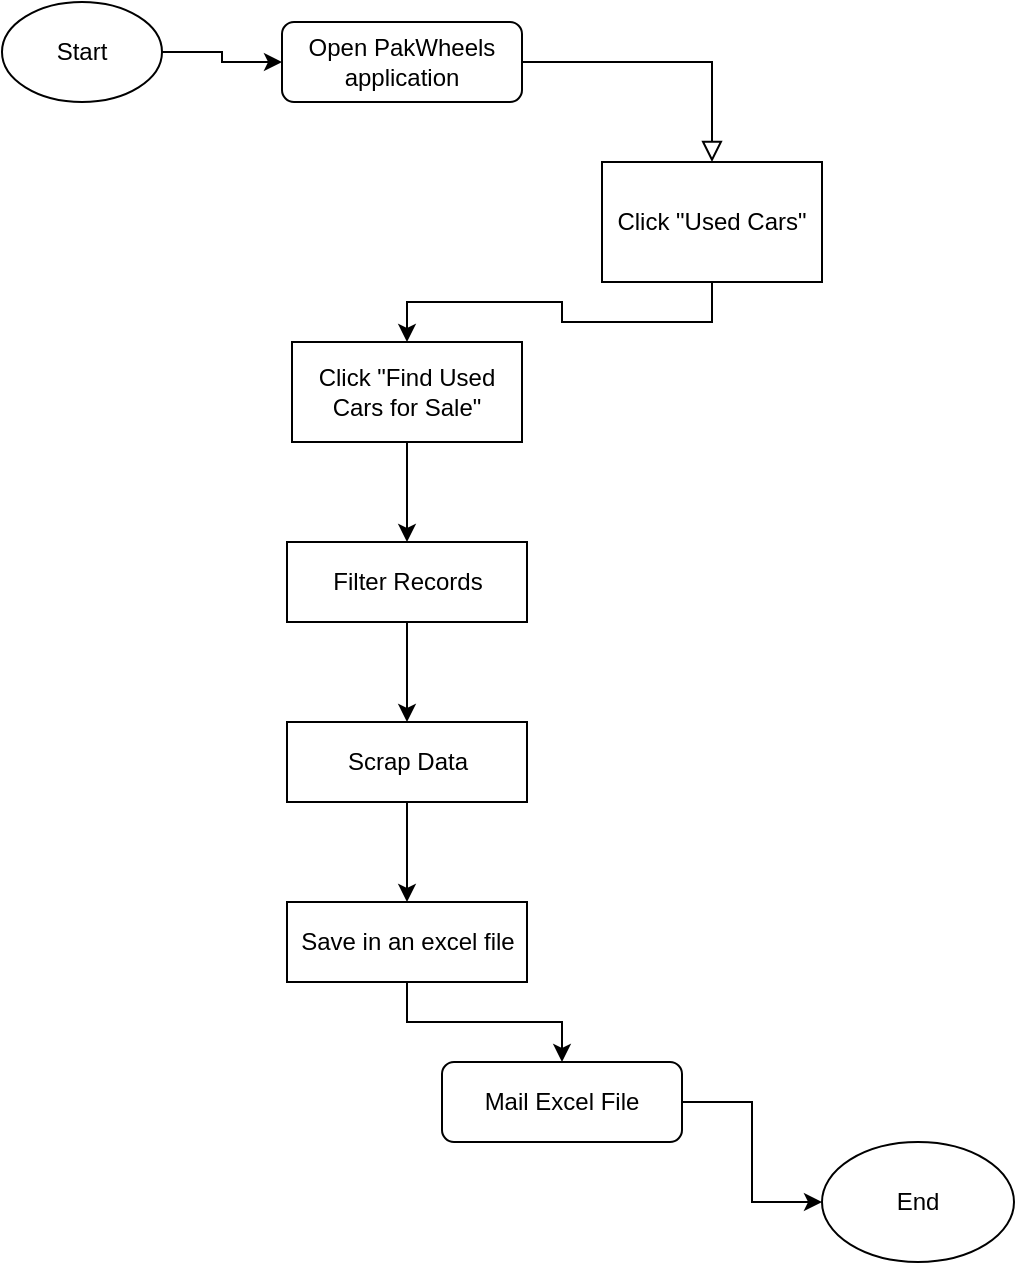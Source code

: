 <mxfile version="20.1.1" type="github">
  <diagram id="C5RBs43oDa-KdzZeNtuy" name="Page-1">
    <mxGraphModel dx="1578" dy="818" grid="1" gridSize="10" guides="1" tooltips="1" connect="1" arrows="1" fold="1" page="1" pageScale="1" pageWidth="827" pageHeight="1169" math="0" shadow="0">
      <root>
        <mxCell id="WIyWlLk6GJQsqaUBKTNV-0" />
        <mxCell id="WIyWlLk6GJQsqaUBKTNV-1" parent="WIyWlLk6GJQsqaUBKTNV-0" />
        <mxCell id="WIyWlLk6GJQsqaUBKTNV-2" value="" style="rounded=0;html=1;jettySize=auto;orthogonalLoop=1;fontSize=11;endArrow=block;endFill=0;endSize=8;strokeWidth=1;shadow=0;labelBackgroundColor=none;edgeStyle=orthogonalEdgeStyle;" parent="WIyWlLk6GJQsqaUBKTNV-1" source="WIyWlLk6GJQsqaUBKTNV-3" target="WIyWlLk6GJQsqaUBKTNV-6" edge="1">
          <mxGeometry relative="1" as="geometry" />
        </mxCell>
        <mxCell id="WIyWlLk6GJQsqaUBKTNV-3" value="Open PakWheels application" style="rounded=1;whiteSpace=wrap;html=1;fontSize=12;glass=0;strokeWidth=1;shadow=0;" parent="WIyWlLk6GJQsqaUBKTNV-1" vertex="1">
          <mxGeometry x="160" y="60" width="120" height="40" as="geometry" />
        </mxCell>
        <mxCell id="rgGi9KkRhHDkSxCE-Gs_-4" style="edgeStyle=orthogonalEdgeStyle;rounded=0;orthogonalLoop=1;jettySize=auto;html=1;exitX=0.5;exitY=1;exitDx=0;exitDy=0;entryX=0.5;entryY=0;entryDx=0;entryDy=0;" edge="1" parent="WIyWlLk6GJQsqaUBKTNV-1" source="WIyWlLk6GJQsqaUBKTNV-6" target="WIyWlLk6GJQsqaUBKTNV-10">
          <mxGeometry relative="1" as="geometry" />
        </mxCell>
        <mxCell id="WIyWlLk6GJQsqaUBKTNV-6" value="Click &quot;Used Cars&quot;" style="rounded=0;whiteSpace=wrap;html=1;shadow=0;fontFamily=Helvetica;fontSize=12;fontColor=default;align=center;strokeColor=default;strokeWidth=1;fillColor=default;" parent="WIyWlLk6GJQsqaUBKTNV-1" vertex="1">
          <mxGeometry x="320" y="130" width="110" height="60" as="geometry" />
        </mxCell>
        <mxCell id="rgGi9KkRhHDkSxCE-Gs_-15" style="edgeStyle=orthogonalEdgeStyle;rounded=0;orthogonalLoop=1;jettySize=auto;html=1;entryX=0.5;entryY=0;entryDx=0;entryDy=0;" edge="1" parent="WIyWlLk6GJQsqaUBKTNV-1" source="WIyWlLk6GJQsqaUBKTNV-10" target="rgGi9KkRhHDkSxCE-Gs_-7">
          <mxGeometry relative="1" as="geometry" />
        </mxCell>
        <mxCell id="WIyWlLk6GJQsqaUBKTNV-10" value="Click &quot;Find Used Cars for Sale&quot;" style="rounded=0;whiteSpace=wrap;html=1;shadow=0;fontFamily=Helvetica;fontSize=12;fontColor=default;align=center;strokeColor=default;strokeWidth=1;fillColor=default;" parent="WIyWlLk6GJQsqaUBKTNV-1" vertex="1">
          <mxGeometry x="165" y="220" width="115" height="50" as="geometry" />
        </mxCell>
        <mxCell id="rgGi9KkRhHDkSxCE-Gs_-11" style="edgeStyle=orthogonalEdgeStyle;rounded=0;orthogonalLoop=1;jettySize=auto;html=1;exitX=1;exitY=0.5;exitDx=0;exitDy=0;entryX=0;entryY=0.5;entryDx=0;entryDy=0;" edge="1" parent="WIyWlLk6GJQsqaUBKTNV-1" source="WIyWlLk6GJQsqaUBKTNV-11" target="rgGi9KkRhHDkSxCE-Gs_-10">
          <mxGeometry relative="1" as="geometry" />
        </mxCell>
        <mxCell id="WIyWlLk6GJQsqaUBKTNV-11" value="Mail Excel File" style="rounded=1;whiteSpace=wrap;html=1;fontSize=12;glass=0;strokeWidth=1;shadow=0;" parent="WIyWlLk6GJQsqaUBKTNV-1" vertex="1">
          <mxGeometry x="240" y="580" width="120" height="40" as="geometry" />
        </mxCell>
        <mxCell id="rgGi9KkRhHDkSxCE-Gs_-1" style="edgeStyle=orthogonalEdgeStyle;rounded=0;orthogonalLoop=1;jettySize=auto;html=1;entryX=0;entryY=0.5;entryDx=0;entryDy=0;" edge="1" parent="WIyWlLk6GJQsqaUBKTNV-1" source="rgGi9KkRhHDkSxCE-Gs_-0" target="WIyWlLk6GJQsqaUBKTNV-3">
          <mxGeometry relative="1" as="geometry" />
        </mxCell>
        <mxCell id="rgGi9KkRhHDkSxCE-Gs_-0" value="Start" style="ellipse;whiteSpace=wrap;html=1;" vertex="1" parent="WIyWlLk6GJQsqaUBKTNV-1">
          <mxGeometry x="20" y="50" width="80" height="50" as="geometry" />
        </mxCell>
        <mxCell id="rgGi9KkRhHDkSxCE-Gs_-14" style="edgeStyle=orthogonalEdgeStyle;rounded=0;orthogonalLoop=1;jettySize=auto;html=1;exitX=0.5;exitY=1;exitDx=0;exitDy=0;entryX=0.5;entryY=0;entryDx=0;entryDy=0;" edge="1" parent="WIyWlLk6GJQsqaUBKTNV-1" source="rgGi9KkRhHDkSxCE-Gs_-7" target="rgGi9KkRhHDkSxCE-Gs_-8">
          <mxGeometry relative="1" as="geometry" />
        </mxCell>
        <mxCell id="rgGi9KkRhHDkSxCE-Gs_-7" value="Filter Records" style="rounded=0;whiteSpace=wrap;html=1;" vertex="1" parent="WIyWlLk6GJQsqaUBKTNV-1">
          <mxGeometry x="162.5" y="320" width="120" height="40" as="geometry" />
        </mxCell>
        <mxCell id="rgGi9KkRhHDkSxCE-Gs_-13" style="edgeStyle=orthogonalEdgeStyle;rounded=0;orthogonalLoop=1;jettySize=auto;html=1;exitX=0.5;exitY=1;exitDx=0;exitDy=0;entryX=0.5;entryY=0;entryDx=0;entryDy=0;" edge="1" parent="WIyWlLk6GJQsqaUBKTNV-1" source="rgGi9KkRhHDkSxCE-Gs_-8" target="rgGi9KkRhHDkSxCE-Gs_-9">
          <mxGeometry relative="1" as="geometry" />
        </mxCell>
        <mxCell id="rgGi9KkRhHDkSxCE-Gs_-8" value="Scrap Data" style="rounded=0;whiteSpace=wrap;html=1;" vertex="1" parent="WIyWlLk6GJQsqaUBKTNV-1">
          <mxGeometry x="162.5" y="410" width="120" height="40" as="geometry" />
        </mxCell>
        <mxCell id="rgGi9KkRhHDkSxCE-Gs_-12" style="edgeStyle=orthogonalEdgeStyle;rounded=0;orthogonalLoop=1;jettySize=auto;html=1;exitX=0.5;exitY=1;exitDx=0;exitDy=0;entryX=0.5;entryY=0;entryDx=0;entryDy=0;" edge="1" parent="WIyWlLk6GJQsqaUBKTNV-1" source="rgGi9KkRhHDkSxCE-Gs_-9" target="WIyWlLk6GJQsqaUBKTNV-11">
          <mxGeometry relative="1" as="geometry" />
        </mxCell>
        <mxCell id="rgGi9KkRhHDkSxCE-Gs_-9" value="Save in an excel file" style="rounded=0;whiteSpace=wrap;html=1;" vertex="1" parent="WIyWlLk6GJQsqaUBKTNV-1">
          <mxGeometry x="162.5" y="500" width="120" height="40" as="geometry" />
        </mxCell>
        <mxCell id="rgGi9KkRhHDkSxCE-Gs_-10" value="End" style="ellipse;whiteSpace=wrap;html=1;" vertex="1" parent="WIyWlLk6GJQsqaUBKTNV-1">
          <mxGeometry x="430" y="620" width="96" height="60" as="geometry" />
        </mxCell>
      </root>
    </mxGraphModel>
  </diagram>
</mxfile>
